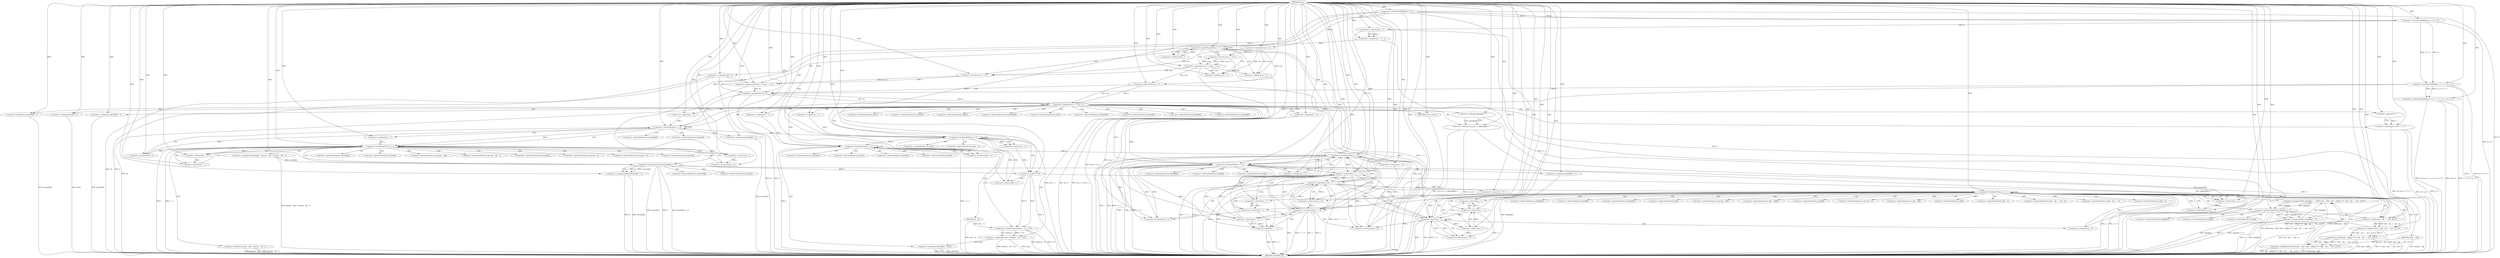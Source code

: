 digraph "solve" {  
"1000102" [label = "(METHOD,solve)" ]
"1000456" [label = "(METHOD_RETURN,void)" ]
"1000108" [label = "(<operator>.arithmeticShiftRight,std::cin >> n >> m >> k >> P)" ]
"1000118" [label = "(<operator>.assignment,num = k)" ]
"1000122" [label = "(<operator>.assignment,all = k)" ]
"1000167" [label = "(<operator>.assignment,binom[0][0] = 1)" ]
"1000242" [label = "(<operator>.assignment,fac[0] = 1)" ]
"1000294" [label = "(<operator>.assignment,dp[1][0][0] = 1)" ]
"1000445" [label = "(<operator>.shiftLeft,std::cout << dp[m][n][k] << \"\n\")" ]
"1000127" [label = "(<operator>.assignment,i = m - 1)" ]
"1000132" [label = "(<operator>.greaterEqualsThan,i >= 1)" ]
"1000135" [label = "(<operator>.preDecrement,--i)" ]
"1000153" [label = "(<operator>.logicalOr,num > 1 || all > n)" ]
"1000176" [label = "(<operator>.assignment,i = 1)" ]
"1000179" [label = "(<operator>.lessEqualsThan,i <= n)" ]
"1000182" [label = "(<operator>.preIncrement,++i)" ]
"1000249" [label = "(<operator>.assignment,i = 1)" ]
"1000252" [label = "(<operator>.lessEqualsThan,i <= n)" ]
"1000255" [label = "(<operator>.preIncrement,++i)" ]
"1000274" [label = "(<operator>.assignment,i = 1)" ]
"1000277" [label = "(<operator>.lessEqualsThan,i <= n)" ]
"1000280" [label = "(<operator>.preIncrement,++i)" ]
"1000305" [label = "(<operator>.assignment,i = 2)" ]
"1000308" [label = "(<operator>.lessEqualsThan,i <= m)" ]
"1000311" [label = "(<operator>.preIncrement,++i)" ]
"1000110" [label = "(<operator>.arithmeticShiftRight,n >> m >> k >> P)" ]
"1000138" [label = "(<operator>.assignmentPlus,all += (num + 1) / 2)" ]
"1000145" [label = "(<operator>.assignment,num = (num + 1) / 2)" ]
"1000161" [label = "(<operator>.shiftLeft,std::cout << 0 << \"\n\")" ]
"1000166" [label = "(RETURN,return;,return;)" ]
"1000185" [label = "(<operator>.assignment,binom[i][0] = 1)" ]
"1000258" [label = "(<operator>.assignment,fac[i] = i64(fac[i - 1]) * i % P)" ]
"1000283" [label = "(<operator>.assignment,dp[1][i][1] = fac[i])" ]
"1000314" [label = "(<operator>.assignment,dp[i][0][0] = 1)" ]
"1000447" [label = "(<operator>.shiftLeft,dp[m][n][k] << \"\n\")" ]
"1000112" [label = "(<operator>.arithmeticShiftRight,m >> k >> P)" ]
"1000129" [label = "(<operator>.subtraction,m - 1)" ]
"1000154" [label = "(<operator>.greaterThan,num > 1)" ]
"1000157" [label = "(<operator>.greaterThan,all > n)" ]
"1000194" [label = "(<operator>.assignment,j = 1)" ]
"1000197" [label = "(<operator>.lessEqualsThan,j <= i)" ]
"1000200" [label = "(<operator>.preIncrement,++j)" ]
"1000325" [label = "(<operator>.assignment,j = 1)" ]
"1000328" [label = "(<operator>.lessEqualsThan,j <= n)" ]
"1000331" [label = "(<operator>.preIncrement,++j)" ]
"1000114" [label = "(<operator>.arithmeticShiftRight,k >> P)" ]
"1000140" [label = "(<operator>.division,(num + 1) / 2)" ]
"1000147" [label = "(<operator>.division,(num + 1) / 2)" ]
"1000163" [label = "(<operator>.shiftLeft,0 << \"\n\")" ]
"1000203" [label = "(<operator>.assignment,binom[i][j] = binom[i - 1][j] + binom[i - 1][j - 1])" ]
"1000262" [label = "(<operator>.multiplication,i64(fac[i - 1]) * i % P)" ]
"1000141" [label = "(<operator>.addition,num + 1)" ]
"1000148" [label = "(<operator>.addition,num + 1)" ]
"1000227" [label = "(<operator>.greaterEqualsThan,binom[i][j] >= P)" ]
"1000263" [label = "(i64,i64(fac[i - 1]))" ]
"1000269" [label = "(<operator>.modulo,i % P)" ]
"1000336" [label = "(<operator>.assignment,o = 0)" ]
"1000339" [label = "(<operator>.lessEqualsThan,o <= k)" ]
"1000342" [label = "(<operator>.preIncrement,++o)" ]
"1000209" [label = "(<operator>.addition,binom[i - 1][j] + binom[i - 1][j - 1])" ]
"1000235" [label = "(<operator>.assignmentMinus,binom[i][j] -= P)" ]
"1000266" [label = "(<operator>.subtraction,i - 1)" ]
"1000346" [label = "(<operator>.logicalAnd,o && i + o - 1 > j)" ]
"1000359" [label = "(<operator>.assignment,l = 0)" ]
"1000362" [label = "(<operator>.lessThan,l < j)" ]
"1000365" [label = "(<operator>.preIncrement,++l)" ]
"1000223" [label = "(<operator>.subtraction,j - 1)" ]
"1000213" [label = "(<operator>.subtraction,i - 1)" ]
"1000220" [label = "(<operator>.subtraction,i - 1)" ]
"1000348" [label = "(<operator>.greaterThan,i + o - 1 > j)" ]
"1000370" [label = "(<operator>.assignment,p = 0)" ]
"1000373" [label = "(<operator>.lessEqualsThan,p <= o)" ]
"1000376" [label = "(<operator>.preIncrement,++p)" ]
"1000349" [label = "(<operator>.addition,i + o - 1)" ]
"1000379" [label = "(<operator>.assignmentPlus,dp[i][j][o] += i64(binom[j - 1][l]) * dp[i - 1][l][p] % P * dp[i - 1][j - l - 1][o - p] % P)" ]
"1000351" [label = "(<operator>.subtraction,o - 1)" ]
"1000426" [label = "(<operator>.greaterEqualsThan,dp[i][j][o] >= P)" ]
"1000387" [label = "(<operator>.multiplication,i64(binom[j - 1][l]) * dp[i - 1][l][p] % P * dp[i - 1][j - l - 1][o - p] % P)" ]
"1000436" [label = "(<operator>.assignmentMinus,dp[i][j][o] -= P)" ]
"1000388" [label = "(i64,i64(binom[j - 1][l]))" ]
"1000396" [label = "(<operator>.modulo,dp[i - 1][l][p] % P * dp[i - 1][j - l - 1][o - p] % P)" ]
"1000406" [label = "(<operator>.multiplication,P * dp[i - 1][j - l - 1][o - p] % P)" ]
"1000408" [label = "(<operator>.modulo,dp[i - 1][j - l - 1][o - p] % P)" ]
"1000392" [label = "(<operator>.subtraction,j - 1)" ]
"1000401" [label = "(<operator>.subtraction,i - 1)" ]
"1000421" [label = "(<operator>.subtraction,o - p)" ]
"1000416" [label = "(<operator>.subtraction,j - l - 1)" ]
"1000413" [label = "(<operator>.subtraction,i - 1)" ]
"1000418" [label = "(<operator>.subtraction,l - 1)" ]
"1000168" [label = "(<operator>.indirectIndexAccess,binom[0][0])" ]
"1000243" [label = "(<operator>.indirectIndexAccess,fac[0])" ]
"1000295" [label = "(<operator>.indirectIndexAccess,dp[1][0][0])" ]
"1000169" [label = "(<operator>.indirectIndexAccess,binom[0])" ]
"1000296" [label = "(<operator>.indirectIndexAccess,dp[1][0])" ]
"1000448" [label = "(<operator>.indirectIndexAccess,dp[m][n][k])" ]
"1000186" [label = "(<operator>.indirectIndexAccess,binom[i][0])" ]
"1000259" [label = "(<operator>.indirectIndexAccess,fac[i])" ]
"1000284" [label = "(<operator>.indirectIndexAccess,dp[1][i][1])" ]
"1000291" [label = "(<operator>.indirectIndexAccess,fac[i])" ]
"1000297" [label = "(<operator>.indirectIndexAccess,dp[1])" ]
"1000315" [label = "(<operator>.indirectIndexAccess,dp[i][0][0])" ]
"1000449" [label = "(<operator>.indirectIndexAccess,dp[m][n])" ]
"1000187" [label = "(<operator>.indirectIndexAccess,binom[i])" ]
"1000285" [label = "(<operator>.indirectIndexAccess,dp[1][i])" ]
"1000316" [label = "(<operator>.indirectIndexAccess,dp[i][0])" ]
"1000450" [label = "(<operator>.indirectIndexAccess,dp[m])" ]
"1000204" [label = "(<operator>.indirectIndexAccess,binom[i][j])" ]
"1000264" [label = "(<operator>.indirectIndexAccess,fac[i - 1])" ]
"1000286" [label = "(<operator>.indirectIndexAccess,dp[1])" ]
"1000317" [label = "(<operator>.indirectIndexAccess,dp[i])" ]
"1000205" [label = "(<operator>.indirectIndexAccess,binom[i])" ]
"1000210" [label = "(<operator>.indirectIndexAccess,binom[i - 1][j])" ]
"1000217" [label = "(<operator>.indirectIndexAccess,binom[i - 1][j - 1])" ]
"1000228" [label = "(<operator>.indirectIndexAccess,binom[i][j])" ]
"1000211" [label = "(<operator>.indirectIndexAccess,binom[i - 1])" ]
"1000218" [label = "(<operator>.indirectIndexAccess,binom[i - 1])" ]
"1000229" [label = "(<operator>.indirectIndexAccess,binom[i])" ]
"1000236" [label = "(<operator>.indirectIndexAccess,binom[i][j])" ]
"1000237" [label = "(<operator>.indirectIndexAccess,binom[i])" ]
"1000380" [label = "(<operator>.indirectIndexAccess,dp[i][j][o])" ]
"1000381" [label = "(<operator>.indirectIndexAccess,dp[i][j])" ]
"1000427" [label = "(<operator>.indirectIndexAccess,dp[i][j][o])" ]
"1000382" [label = "(<operator>.indirectIndexAccess,dp[i])" ]
"1000389" [label = "(<operator>.indirectIndexAccess,binom[j - 1][l])" ]
"1000397" [label = "(<operator>.indirectIndexAccess,dp[i - 1][l][p])" ]
"1000428" [label = "(<operator>.indirectIndexAccess,dp[i][j])" ]
"1000437" [label = "(<operator>.indirectIndexAccess,dp[i][j][o])" ]
"1000390" [label = "(<operator>.indirectIndexAccess,binom[j - 1])" ]
"1000398" [label = "(<operator>.indirectIndexAccess,dp[i - 1][l])" ]
"1000429" [label = "(<operator>.indirectIndexAccess,dp[i])" ]
"1000438" [label = "(<operator>.indirectIndexAccess,dp[i][j])" ]
"1000399" [label = "(<operator>.indirectIndexAccess,dp[i - 1])" ]
"1000409" [label = "(<operator>.indirectIndexAccess,dp[i - 1][j - l - 1][o - p])" ]
"1000439" [label = "(<operator>.indirectIndexAccess,dp[i])" ]
"1000410" [label = "(<operator>.indirectIndexAccess,dp[i - 1][j - l - 1])" ]
"1000411" [label = "(<operator>.indirectIndexAccess,dp[i - 1])" ]
  "1000166" -> "1000456"  [ label = "DDG: <RET>"] 
  "1000110" -> "1000456"  [ label = "DDG: n"] 
  "1000114" -> "1000456"  [ label = "DDG: P"] 
  "1000112" -> "1000456"  [ label = "DDG: k >> P"] 
  "1000110" -> "1000456"  [ label = "DDG: m >> k >> P"] 
  "1000108" -> "1000456"  [ label = "DDG: n >> m >> k >> P"] 
  "1000108" -> "1000456"  [ label = "DDG: std::cin >> n >> m >> k >> P"] 
  "1000122" -> "1000456"  [ label = "DDG: all"] 
  "1000122" -> "1000456"  [ label = "DDG: k"] 
  "1000129" -> "1000456"  [ label = "DDG: m"] 
  "1000127" -> "1000456"  [ label = "DDG: m - 1"] 
  "1000132" -> "1000456"  [ label = "DDG: i"] 
  "1000132" -> "1000456"  [ label = "DDG: i >= 1"] 
  "1000154" -> "1000456"  [ label = "DDG: num"] 
  "1000153" -> "1000456"  [ label = "DDG: num > 1"] 
  "1000157" -> "1000456"  [ label = "DDG: all"] 
  "1000157" -> "1000456"  [ label = "DDG: n"] 
  "1000153" -> "1000456"  [ label = "DDG: all > n"] 
  "1000153" -> "1000456"  [ label = "DDG: num > 1 || all > n"] 
  "1000167" -> "1000456"  [ label = "DDG: binom[0][0]"] 
  "1000242" -> "1000456"  [ label = "DDG: fac[0]"] 
  "1000277" -> "1000456"  [ label = "DDG: n"] 
  "1000277" -> "1000456"  [ label = "DDG: i <= n"] 
  "1000294" -> "1000456"  [ label = "DDG: dp[1][0][0]"] 
  "1000308" -> "1000456"  [ label = "DDG: i"] 
  "1000308" -> "1000456"  [ label = "DDG: m"] 
  "1000308" -> "1000456"  [ label = "DDG: i <= m"] 
  "1000314" -> "1000456"  [ label = "DDG: dp[i][0][0]"] 
  "1000328" -> "1000456"  [ label = "DDG: j"] 
  "1000328" -> "1000456"  [ label = "DDG: n"] 
  "1000328" -> "1000456"  [ label = "DDG: j <= n"] 
  "1000339" -> "1000456"  [ label = "DDG: o"] 
  "1000339" -> "1000456"  [ label = "DDG: k"] 
  "1000339" -> "1000456"  [ label = "DDG: o <= k"] 
  "1000346" -> "1000456"  [ label = "DDG: o"] 
  "1000349" -> "1000456"  [ label = "DDG: i"] 
  "1000349" -> "1000456"  [ label = "DDG: o - 1"] 
  "1000348" -> "1000456"  [ label = "DDG: i + o - 1"] 
  "1000348" -> "1000456"  [ label = "DDG: j"] 
  "1000346" -> "1000456"  [ label = "DDG: i + o - 1 > j"] 
  "1000346" -> "1000456"  [ label = "DDG: o && i + o - 1 > j"] 
  "1000362" -> "1000456"  [ label = "DDG: l"] 
  "1000362" -> "1000456"  [ label = "DDG: j"] 
  "1000362" -> "1000456"  [ label = "DDG: l < j"] 
  "1000373" -> "1000456"  [ label = "DDG: p"] 
  "1000373" -> "1000456"  [ label = "DDG: p <= o"] 
  "1000388" -> "1000456"  [ label = "DDG: binom[j - 1][l]"] 
  "1000387" -> "1000456"  [ label = "DDG: i64(binom[j - 1][l])"] 
  "1000396" -> "1000456"  [ label = "DDG: dp[i - 1][l][p]"] 
  "1000413" -> "1000456"  [ label = "DDG: i"] 
  "1000416" -> "1000456"  [ label = "DDG: l - 1"] 
  "1000408" -> "1000456"  [ label = "DDG: dp[i - 1][j - l - 1][o - p]"] 
  "1000406" -> "1000456"  [ label = "DDG: dp[i - 1][j - l - 1][o - p] % P"] 
  "1000396" -> "1000456"  [ label = "DDG: P * dp[i - 1][j - l - 1][o - p] % P"] 
  "1000387" -> "1000456"  [ label = "DDG: dp[i - 1][l][p] % P * dp[i - 1][j - l - 1][o - p] % P"] 
  "1000379" -> "1000456"  [ label = "DDG: i64(binom[j - 1][l]) * dp[i - 1][l][p] % P * dp[i - 1][j - l - 1][o - p] % P"] 
  "1000426" -> "1000456"  [ label = "DDG: dp[i][j][o]"] 
  "1000426" -> "1000456"  [ label = "DDG: P"] 
  "1000426" -> "1000456"  [ label = "DDG: dp[i][j][o] >= P"] 
  "1000436" -> "1000456"  [ label = "DDG: dp[i][j][o]"] 
  "1000436" -> "1000456"  [ label = "DDG: P"] 
  "1000445" -> "1000456"  [ label = "DDG: std::cout"] 
  "1000447" -> "1000456"  [ label = "DDG: dp[m][n][k]"] 
  "1000445" -> "1000456"  [ label = "DDG: dp[m][n][k] << \"\n\""] 
  "1000445" -> "1000456"  [ label = "DDG: std::cout << dp[m][n][k] << \"\n\""] 
  "1000283" -> "1000456"  [ label = "DDG: dp[1][i][1]"] 
  "1000283" -> "1000456"  [ label = "DDG: fac[i]"] 
  "1000258" -> "1000456"  [ label = "DDG: fac[i]"] 
  "1000263" -> "1000456"  [ label = "DDG: fac[i - 1]"] 
  "1000262" -> "1000456"  [ label = "DDG: i64(fac[i - 1])"] 
  "1000269" -> "1000456"  [ label = "DDG: P"] 
  "1000262" -> "1000456"  [ label = "DDG: i % P"] 
  "1000258" -> "1000456"  [ label = "DDG: i64(fac[i - 1]) * i % P"] 
  "1000185" -> "1000456"  [ label = "DDG: binom[i][0]"] 
  "1000197" -> "1000456"  [ label = "DDG: j"] 
  "1000197" -> "1000456"  [ label = "DDG: j <= i"] 
  "1000209" -> "1000456"  [ label = "DDG: binom[i - 1][j]"] 
  "1000209" -> "1000456"  [ label = "DDG: binom[i - 1][j - 1]"] 
  "1000203" -> "1000456"  [ label = "DDG: binom[i - 1][j] + binom[i - 1][j - 1]"] 
  "1000227" -> "1000456"  [ label = "DDG: binom[i][j]"] 
  "1000227" -> "1000456"  [ label = "DDG: P"] 
  "1000227" -> "1000456"  [ label = "DDG: binom[i][j] >= P"] 
  "1000235" -> "1000456"  [ label = "DDG: binom[i][j]"] 
  "1000235" -> "1000456"  [ label = "DDG: P"] 
  "1000161" -> "1000456"  [ label = "DDG: std::cout"] 
  "1000161" -> "1000456"  [ label = "DDG: 0 << \"\n\""] 
  "1000161" -> "1000456"  [ label = "DDG: std::cout << 0 << \"\n\""] 
  "1000138" -> "1000456"  [ label = "DDG: all"] 
  "1000147" -> "1000456"  [ label = "DDG: num + 1"] 
  "1000145" -> "1000456"  [ label = "DDG: (num + 1) / 2"] 
  "1000108" -> "1000456"  [ label = "DDG: std::cin"] 
  "1000114" -> "1000118"  [ label = "DDG: k"] 
  "1000102" -> "1000118"  [ label = "DDG: "] 
  "1000102" -> "1000122"  [ label = "DDG: "] 
  "1000114" -> "1000122"  [ label = "DDG: k"] 
  "1000102" -> "1000167"  [ label = "DDG: "] 
  "1000102" -> "1000242"  [ label = "DDG: "] 
  "1000102" -> "1000294"  [ label = "DDG: "] 
  "1000102" -> "1000108"  [ label = "DDG: "] 
  "1000110" -> "1000108"  [ label = "DDG: m >> k >> P"] 
  "1000110" -> "1000108"  [ label = "DDG: n"] 
  "1000129" -> "1000127"  [ label = "DDG: m"] 
  "1000129" -> "1000127"  [ label = "DDG: 1"] 
  "1000102" -> "1000176"  [ label = "DDG: "] 
  "1000102" -> "1000249"  [ label = "DDG: "] 
  "1000102" -> "1000274"  [ label = "DDG: "] 
  "1000102" -> "1000305"  [ label = "DDG: "] 
  "1000102" -> "1000445"  [ label = "DDG: "] 
  "1000447" -> "1000445"  [ label = "DDG: \"\n\""] 
  "1000447" -> "1000445"  [ label = "DDG: dp[m][n][k]"] 
  "1000102" -> "1000110"  [ label = "DDG: "] 
  "1000112" -> "1000110"  [ label = "DDG: m"] 
  "1000112" -> "1000110"  [ label = "DDG: k >> P"] 
  "1000102" -> "1000127"  [ label = "DDG: "] 
  "1000127" -> "1000132"  [ label = "DDG: i"] 
  "1000135" -> "1000132"  [ label = "DDG: i"] 
  "1000102" -> "1000132"  [ label = "DDG: "] 
  "1000132" -> "1000135"  [ label = "DDG: i"] 
  "1000102" -> "1000135"  [ label = "DDG: "] 
  "1000140" -> "1000138"  [ label = "DDG: num + 1"] 
  "1000140" -> "1000138"  [ label = "DDG: 2"] 
  "1000147" -> "1000145"  [ label = "DDG: num + 1"] 
  "1000147" -> "1000145"  [ label = "DDG: 2"] 
  "1000154" -> "1000153"  [ label = "DDG: num"] 
  "1000154" -> "1000153"  [ label = "DDG: 1"] 
  "1000157" -> "1000153"  [ label = "DDG: n"] 
  "1000157" -> "1000153"  [ label = "DDG: all"] 
  "1000102" -> "1000166"  [ label = "DDG: "] 
  "1000176" -> "1000179"  [ label = "DDG: i"] 
  "1000182" -> "1000179"  [ label = "DDG: i"] 
  "1000102" -> "1000179"  [ label = "DDG: "] 
  "1000110" -> "1000179"  [ label = "DDG: n"] 
  "1000157" -> "1000179"  [ label = "DDG: n"] 
  "1000197" -> "1000182"  [ label = "DDG: i"] 
  "1000102" -> "1000182"  [ label = "DDG: "] 
  "1000102" -> "1000185"  [ label = "DDG: "] 
  "1000249" -> "1000252"  [ label = "DDG: i"] 
  "1000255" -> "1000252"  [ label = "DDG: i"] 
  "1000102" -> "1000252"  [ label = "DDG: "] 
  "1000179" -> "1000252"  [ label = "DDG: n"] 
  "1000269" -> "1000255"  [ label = "DDG: i"] 
  "1000102" -> "1000255"  [ label = "DDG: "] 
  "1000262" -> "1000258"  [ label = "DDG: i64(fac[i - 1])"] 
  "1000262" -> "1000258"  [ label = "DDG: i % P"] 
  "1000274" -> "1000277"  [ label = "DDG: i"] 
  "1000280" -> "1000277"  [ label = "DDG: i"] 
  "1000102" -> "1000277"  [ label = "DDG: "] 
  "1000252" -> "1000277"  [ label = "DDG: n"] 
  "1000277" -> "1000280"  [ label = "DDG: i"] 
  "1000102" -> "1000280"  [ label = "DDG: "] 
  "1000258" -> "1000283"  [ label = "DDG: fac[i]"] 
  "1000305" -> "1000308"  [ label = "DDG: i"] 
  "1000311" -> "1000308"  [ label = "DDG: i"] 
  "1000102" -> "1000308"  [ label = "DDG: "] 
  "1000129" -> "1000308"  [ label = "DDG: m"] 
  "1000308" -> "1000311"  [ label = "DDG: i"] 
  "1000413" -> "1000311"  [ label = "DDG: i"] 
  "1000102" -> "1000311"  [ label = "DDG: "] 
  "1000102" -> "1000314"  [ label = "DDG: "] 
  "1000102" -> "1000447"  [ label = "DDG: "] 
  "1000102" -> "1000112"  [ label = "DDG: "] 
  "1000114" -> "1000112"  [ label = "DDG: k"] 
  "1000114" -> "1000112"  [ label = "DDG: P"] 
  "1000112" -> "1000129"  [ label = "DDG: m"] 
  "1000102" -> "1000129"  [ label = "DDG: "] 
  "1000122" -> "1000138"  [ label = "DDG: all"] 
  "1000102" -> "1000138"  [ label = "DDG: "] 
  "1000102" -> "1000145"  [ label = "DDG: "] 
  "1000118" -> "1000154"  [ label = "DDG: num"] 
  "1000145" -> "1000154"  [ label = "DDG: num"] 
  "1000102" -> "1000154"  [ label = "DDG: "] 
  "1000122" -> "1000157"  [ label = "DDG: all"] 
  "1000138" -> "1000157"  [ label = "DDG: all"] 
  "1000102" -> "1000157"  [ label = "DDG: "] 
  "1000110" -> "1000157"  [ label = "DDG: n"] 
  "1000102" -> "1000161"  [ label = "DDG: "] 
  "1000163" -> "1000161"  [ label = "DDG: 0"] 
  "1000163" -> "1000161"  [ label = "DDG: \"\n\""] 
  "1000102" -> "1000194"  [ label = "DDG: "] 
  "1000102" -> "1000325"  [ label = "DDG: "] 
  "1000102" -> "1000114"  [ label = "DDG: "] 
  "1000118" -> "1000140"  [ label = "DDG: num"] 
  "1000145" -> "1000140"  [ label = "DDG: num"] 
  "1000102" -> "1000140"  [ label = "DDG: "] 
  "1000102" -> "1000147"  [ label = "DDG: "] 
  "1000118" -> "1000147"  [ label = "DDG: num"] 
  "1000145" -> "1000147"  [ label = "DDG: num"] 
  "1000102" -> "1000163"  [ label = "DDG: "] 
  "1000194" -> "1000197"  [ label = "DDG: j"] 
  "1000200" -> "1000197"  [ label = "DDG: j"] 
  "1000102" -> "1000197"  [ label = "DDG: "] 
  "1000179" -> "1000197"  [ label = "DDG: i"] 
  "1000220" -> "1000197"  [ label = "DDG: i"] 
  "1000223" -> "1000200"  [ label = "DDG: j"] 
  "1000102" -> "1000200"  [ label = "DDG: "] 
  "1000263" -> "1000262"  [ label = "DDG: fac[i - 1]"] 
  "1000269" -> "1000262"  [ label = "DDG: P"] 
  "1000269" -> "1000262"  [ label = "DDG: i"] 
  "1000325" -> "1000328"  [ label = "DDG: j"] 
  "1000331" -> "1000328"  [ label = "DDG: j"] 
  "1000102" -> "1000328"  [ label = "DDG: "] 
  "1000277" -> "1000328"  [ label = "DDG: n"] 
  "1000328" -> "1000331"  [ label = "DDG: j"] 
  "1000348" -> "1000331"  [ label = "DDG: j"] 
  "1000362" -> "1000331"  [ label = "DDG: j"] 
  "1000102" -> "1000331"  [ label = "DDG: "] 
  "1000118" -> "1000141"  [ label = "DDG: num"] 
  "1000145" -> "1000141"  [ label = "DDG: num"] 
  "1000102" -> "1000141"  [ label = "DDG: "] 
  "1000102" -> "1000148"  [ label = "DDG: "] 
  "1000118" -> "1000148"  [ label = "DDG: num"] 
  "1000145" -> "1000148"  [ label = "DDG: num"] 
  "1000266" -> "1000269"  [ label = "DDG: i"] 
  "1000102" -> "1000269"  [ label = "DDG: "] 
  "1000114" -> "1000269"  [ label = "DDG: P"] 
  "1000227" -> "1000269"  [ label = "DDG: P"] 
  "1000102" -> "1000336"  [ label = "DDG: "] 
  "1000203" -> "1000227"  [ label = "DDG: binom[i][j]"] 
  "1000114" -> "1000227"  [ label = "DDG: P"] 
  "1000102" -> "1000227"  [ label = "DDG: "] 
  "1000227" -> "1000235"  [ label = "DDG: P"] 
  "1000102" -> "1000235"  [ label = "DDG: "] 
  "1000336" -> "1000339"  [ label = "DDG: o"] 
  "1000342" -> "1000339"  [ label = "DDG: o"] 
  "1000102" -> "1000339"  [ label = "DDG: "] 
  "1000114" -> "1000339"  [ label = "DDG: k"] 
  "1000346" -> "1000342"  [ label = "DDG: o"] 
  "1000373" -> "1000342"  [ label = "DDG: o"] 
  "1000102" -> "1000342"  [ label = "DDG: "] 
  "1000227" -> "1000235"  [ label = "DDG: binom[i][j]"] 
  "1000252" -> "1000266"  [ label = "DDG: i"] 
  "1000102" -> "1000266"  [ label = "DDG: "] 
  "1000102" -> "1000359"  [ label = "DDG: "] 
  "1000197" -> "1000223"  [ label = "DDG: j"] 
  "1000102" -> "1000223"  [ label = "DDG: "] 
  "1000339" -> "1000346"  [ label = "DDG: o"] 
  "1000351" -> "1000346"  [ label = "DDG: o"] 
  "1000102" -> "1000346"  [ label = "DDG: "] 
  "1000348" -> "1000346"  [ label = "DDG: j"] 
  "1000348" -> "1000346"  [ label = "DDG: i + o - 1"] 
  "1000359" -> "1000362"  [ label = "DDG: l"] 
  "1000365" -> "1000362"  [ label = "DDG: l"] 
  "1000102" -> "1000362"  [ label = "DDG: "] 
  "1000328" -> "1000362"  [ label = "DDG: j"] 
  "1000348" -> "1000362"  [ label = "DDG: j"] 
  "1000416" -> "1000362"  [ label = "DDG: j"] 
  "1000362" -> "1000365"  [ label = "DDG: l"] 
  "1000418" -> "1000365"  [ label = "DDG: l"] 
  "1000102" -> "1000365"  [ label = "DDG: "] 
  "1000197" -> "1000213"  [ label = "DDG: i"] 
  "1000102" -> "1000213"  [ label = "DDG: "] 
  "1000213" -> "1000220"  [ label = "DDG: i"] 
  "1000102" -> "1000220"  [ label = "DDG: "] 
  "1000351" -> "1000348"  [ label = "DDG: o"] 
  "1000351" -> "1000348"  [ label = "DDG: 1"] 
  "1000308" -> "1000348"  [ label = "DDG: i"] 
  "1000413" -> "1000348"  [ label = "DDG: i"] 
  "1000102" -> "1000348"  [ label = "DDG: "] 
  "1000328" -> "1000348"  [ label = "DDG: j"] 
  "1000362" -> "1000348"  [ label = "DDG: j"] 
  "1000102" -> "1000370"  [ label = "DDG: "] 
  "1000308" -> "1000349"  [ label = "DDG: i"] 
  "1000413" -> "1000349"  [ label = "DDG: i"] 
  "1000102" -> "1000349"  [ label = "DDG: "] 
  "1000351" -> "1000349"  [ label = "DDG: o"] 
  "1000351" -> "1000349"  [ label = "DDG: 1"] 
  "1000370" -> "1000373"  [ label = "DDG: p"] 
  "1000376" -> "1000373"  [ label = "DDG: p"] 
  "1000102" -> "1000373"  [ label = "DDG: "] 
  "1000346" -> "1000373"  [ label = "DDG: o"] 
  "1000421" -> "1000373"  [ label = "DDG: o"] 
  "1000421" -> "1000376"  [ label = "DDG: p"] 
  "1000102" -> "1000376"  [ label = "DDG: "] 
  "1000387" -> "1000379"  [ label = "DDG: dp[i - 1][l][p] % P * dp[i - 1][j - l - 1][o - p] % P"] 
  "1000387" -> "1000379"  [ label = "DDG: i64(binom[j - 1][l])"] 
  "1000339" -> "1000351"  [ label = "DDG: o"] 
  "1000102" -> "1000351"  [ label = "DDG: "] 
  "1000426" -> "1000379"  [ label = "DDG: dp[i][j][o]"] 
  "1000436" -> "1000379"  [ label = "DDG: dp[i][j][o]"] 
  "1000388" -> "1000387"  [ label = "DDG: binom[j - 1][l]"] 
  "1000396" -> "1000387"  [ label = "DDG: dp[i - 1][l][p]"] 
  "1000396" -> "1000387"  [ label = "DDG: P * dp[i - 1][j - l - 1][o - p] % P"] 
  "1000379" -> "1000426"  [ label = "DDG: dp[i][j][o]"] 
  "1000406" -> "1000426"  [ label = "DDG: P"] 
  "1000102" -> "1000426"  [ label = "DDG: "] 
  "1000426" -> "1000436"  [ label = "DDG: P"] 
  "1000102" -> "1000436"  [ label = "DDG: "] 
  "1000406" -> "1000396"  [ label = "DDG: P"] 
  "1000406" -> "1000396"  [ label = "DDG: dp[i - 1][j - l - 1][o - p] % P"] 
  "1000426" -> "1000436"  [ label = "DDG: dp[i][j][o]"] 
  "1000408" -> "1000406"  [ label = "DDG: P"] 
  "1000102" -> "1000406"  [ label = "DDG: "] 
  "1000408" -> "1000406"  [ label = "DDG: dp[i - 1][j - l - 1][o - p]"] 
  "1000114" -> "1000408"  [ label = "DDG: P"] 
  "1000426" -> "1000408"  [ label = "DDG: P"] 
  "1000269" -> "1000408"  [ label = "DDG: P"] 
  "1000227" -> "1000408"  [ label = "DDG: P"] 
  "1000102" -> "1000408"  [ label = "DDG: "] 
  "1000362" -> "1000392"  [ label = "DDG: j"] 
  "1000416" -> "1000392"  [ label = "DDG: j"] 
  "1000102" -> "1000392"  [ label = "DDG: "] 
  "1000308" -> "1000401"  [ label = "DDG: i"] 
  "1000413" -> "1000401"  [ label = "DDG: i"] 
  "1000102" -> "1000401"  [ label = "DDG: "] 
  "1000373" -> "1000421"  [ label = "DDG: o"] 
  "1000102" -> "1000421"  [ label = "DDG: "] 
  "1000373" -> "1000421"  [ label = "DDG: p"] 
  "1000392" -> "1000416"  [ label = "DDG: j"] 
  "1000102" -> "1000416"  [ label = "DDG: "] 
  "1000418" -> "1000416"  [ label = "DDG: 1"] 
  "1000418" -> "1000416"  [ label = "DDG: l"] 
  "1000401" -> "1000413"  [ label = "DDG: i"] 
  "1000102" -> "1000413"  [ label = "DDG: "] 
  "1000362" -> "1000418"  [ label = "DDG: l"] 
  "1000102" -> "1000418"  [ label = "DDG: "] 
  "1000132" -> "1000148"  [ label = "CDG: "] 
  "1000132" -> "1000138"  [ label = "CDG: "] 
  "1000132" -> "1000147"  [ label = "CDG: "] 
  "1000132" -> "1000141"  [ label = "CDG: "] 
  "1000132" -> "1000132"  [ label = "CDG: "] 
  "1000132" -> "1000145"  [ label = "CDG: "] 
  "1000132" -> "1000135"  [ label = "CDG: "] 
  "1000132" -> "1000140"  [ label = "CDG: "] 
  "1000153" -> "1000294"  [ label = "CDG: "] 
  "1000153" -> "1000161"  [ label = "CDG: "] 
  "1000153" -> "1000274"  [ label = "CDG: "] 
  "1000153" -> "1000448"  [ label = "CDG: "] 
  "1000153" -> "1000308"  [ label = "CDG: "] 
  "1000153" -> "1000242"  [ label = "CDG: "] 
  "1000153" -> "1000167"  [ label = "CDG: "] 
  "1000153" -> "1000176"  [ label = "CDG: "] 
  "1000153" -> "1000169"  [ label = "CDG: "] 
  "1000153" -> "1000168"  [ label = "CDG: "] 
  "1000153" -> "1000450"  [ label = "CDG: "] 
  "1000153" -> "1000445"  [ label = "CDG: "] 
  "1000153" -> "1000249"  [ label = "CDG: "] 
  "1000153" -> "1000305"  [ label = "CDG: "] 
  "1000153" -> "1000447"  [ label = "CDG: "] 
  "1000153" -> "1000166"  [ label = "CDG: "] 
  "1000153" -> "1000243"  [ label = "CDG: "] 
  "1000153" -> "1000277"  [ label = "CDG: "] 
  "1000153" -> "1000449"  [ label = "CDG: "] 
  "1000153" -> "1000179"  [ label = "CDG: "] 
  "1000153" -> "1000295"  [ label = "CDG: "] 
  "1000153" -> "1000297"  [ label = "CDG: "] 
  "1000153" -> "1000163"  [ label = "CDG: "] 
  "1000153" -> "1000296"  [ label = "CDG: "] 
  "1000153" -> "1000252"  [ label = "CDG: "] 
  "1000179" -> "1000182"  [ label = "CDG: "] 
  "1000179" -> "1000194"  [ label = "CDG: "] 
  "1000179" -> "1000197"  [ label = "CDG: "] 
  "1000179" -> "1000179"  [ label = "CDG: "] 
  "1000179" -> "1000187"  [ label = "CDG: "] 
  "1000179" -> "1000185"  [ label = "CDG: "] 
  "1000179" -> "1000186"  [ label = "CDG: "] 
  "1000252" -> "1000258"  [ label = "CDG: "] 
  "1000252" -> "1000269"  [ label = "CDG: "] 
  "1000252" -> "1000263"  [ label = "CDG: "] 
  "1000252" -> "1000262"  [ label = "CDG: "] 
  "1000252" -> "1000255"  [ label = "CDG: "] 
  "1000252" -> "1000259"  [ label = "CDG: "] 
  "1000252" -> "1000266"  [ label = "CDG: "] 
  "1000252" -> "1000252"  [ label = "CDG: "] 
  "1000252" -> "1000264"  [ label = "CDG: "] 
  "1000277" -> "1000286"  [ label = "CDG: "] 
  "1000277" -> "1000280"  [ label = "CDG: "] 
  "1000277" -> "1000285"  [ label = "CDG: "] 
  "1000277" -> "1000291"  [ label = "CDG: "] 
  "1000277" -> "1000277"  [ label = "CDG: "] 
  "1000277" -> "1000284"  [ label = "CDG: "] 
  "1000277" -> "1000283"  [ label = "CDG: "] 
  "1000308" -> "1000315"  [ label = "CDG: "] 
  "1000308" -> "1000316"  [ label = "CDG: "] 
  "1000308" -> "1000314"  [ label = "CDG: "] 
  "1000308" -> "1000325"  [ label = "CDG: "] 
  "1000308" -> "1000317"  [ label = "CDG: "] 
  "1000308" -> "1000328"  [ label = "CDG: "] 
  "1000154" -> "1000157"  [ label = "CDG: "] 
  "1000197" -> "1000210"  [ label = "CDG: "] 
  "1000197" -> "1000220"  [ label = "CDG: "] 
  "1000197" -> "1000203"  [ label = "CDG: "] 
  "1000197" -> "1000205"  [ label = "CDG: "] 
  "1000197" -> "1000200"  [ label = "CDG: "] 
  "1000197" -> "1000211"  [ label = "CDG: "] 
  "1000197" -> "1000197"  [ label = "CDG: "] 
  "1000197" -> "1000227"  [ label = "CDG: "] 
  "1000197" -> "1000204"  [ label = "CDG: "] 
  "1000197" -> "1000217"  [ label = "CDG: "] 
  "1000197" -> "1000213"  [ label = "CDG: "] 
  "1000197" -> "1000229"  [ label = "CDG: "] 
  "1000197" -> "1000218"  [ label = "CDG: "] 
  "1000197" -> "1000209"  [ label = "CDG: "] 
  "1000197" -> "1000223"  [ label = "CDG: "] 
  "1000197" -> "1000228"  [ label = "CDG: "] 
  "1000328" -> "1000336"  [ label = "CDG: "] 
  "1000328" -> "1000308"  [ label = "CDG: "] 
  "1000328" -> "1000311"  [ label = "CDG: "] 
  "1000328" -> "1000339"  [ label = "CDG: "] 
  "1000227" -> "1000235"  [ label = "CDG: "] 
  "1000227" -> "1000236"  [ label = "CDG: "] 
  "1000227" -> "1000237"  [ label = "CDG: "] 
  "1000339" -> "1000346"  [ label = "CDG: "] 
  "1000339" -> "1000331"  [ label = "CDG: "] 
  "1000339" -> "1000328"  [ label = "CDG: "] 
  "1000339" -> "1000349"  [ label = "CDG: "] 
  "1000339" -> "1000348"  [ label = "CDG: "] 
  "1000339" -> "1000351"  [ label = "CDG: "] 
  "1000346" -> "1000362"  [ label = "CDG: "] 
  "1000346" -> "1000339"  [ label = "CDG: "] 
  "1000346" -> "1000342"  [ label = "CDG: "] 
  "1000346" -> "1000359"  [ label = "CDG: "] 
  "1000346" -> "1000308"  [ label = "CDG: "] 
  "1000346" -> "1000331"  [ label = "CDG: "] 
  "1000346" -> "1000311"  [ label = "CDG: "] 
  "1000346" -> "1000328"  [ label = "CDG: "] 
  "1000362" -> "1000362"  [ label = "CDG: "] 
  "1000362" -> "1000370"  [ label = "CDG: "] 
  "1000362" -> "1000373"  [ label = "CDG: "] 
  "1000362" -> "1000365"  [ label = "CDG: "] 
  "1000373" -> "1000389"  [ label = "CDG: "] 
  "1000373" -> "1000387"  [ label = "CDG: "] 
  "1000373" -> "1000396"  [ label = "CDG: "] 
  "1000373" -> "1000398"  [ label = "CDG: "] 
  "1000373" -> "1000382"  [ label = "CDG: "] 
  "1000373" -> "1000410"  [ label = "CDG: "] 
  "1000373" -> "1000376"  [ label = "CDG: "] 
  "1000373" -> "1000408"  [ label = "CDG: "] 
  "1000373" -> "1000428"  [ label = "CDG: "] 
  "1000373" -> "1000418"  [ label = "CDG: "] 
  "1000373" -> "1000399"  [ label = "CDG: "] 
  "1000373" -> "1000413"  [ label = "CDG: "] 
  "1000373" -> "1000429"  [ label = "CDG: "] 
  "1000373" -> "1000381"  [ label = "CDG: "] 
  "1000373" -> "1000426"  [ label = "CDG: "] 
  "1000373" -> "1000379"  [ label = "CDG: "] 
  "1000373" -> "1000409"  [ label = "CDG: "] 
  "1000373" -> "1000406"  [ label = "CDG: "] 
  "1000373" -> "1000392"  [ label = "CDG: "] 
  "1000373" -> "1000388"  [ label = "CDG: "] 
  "1000373" -> "1000373"  [ label = "CDG: "] 
  "1000373" -> "1000380"  [ label = "CDG: "] 
  "1000373" -> "1000427"  [ label = "CDG: "] 
  "1000373" -> "1000397"  [ label = "CDG: "] 
  "1000373" -> "1000401"  [ label = "CDG: "] 
  "1000373" -> "1000390"  [ label = "CDG: "] 
  "1000373" -> "1000421"  [ label = "CDG: "] 
  "1000373" -> "1000411"  [ label = "CDG: "] 
  "1000373" -> "1000416"  [ label = "CDG: "] 
  "1000426" -> "1000436"  [ label = "CDG: "] 
  "1000426" -> "1000438"  [ label = "CDG: "] 
  "1000426" -> "1000437"  [ label = "CDG: "] 
  "1000426" -> "1000439"  [ label = "CDG: "] 
}
